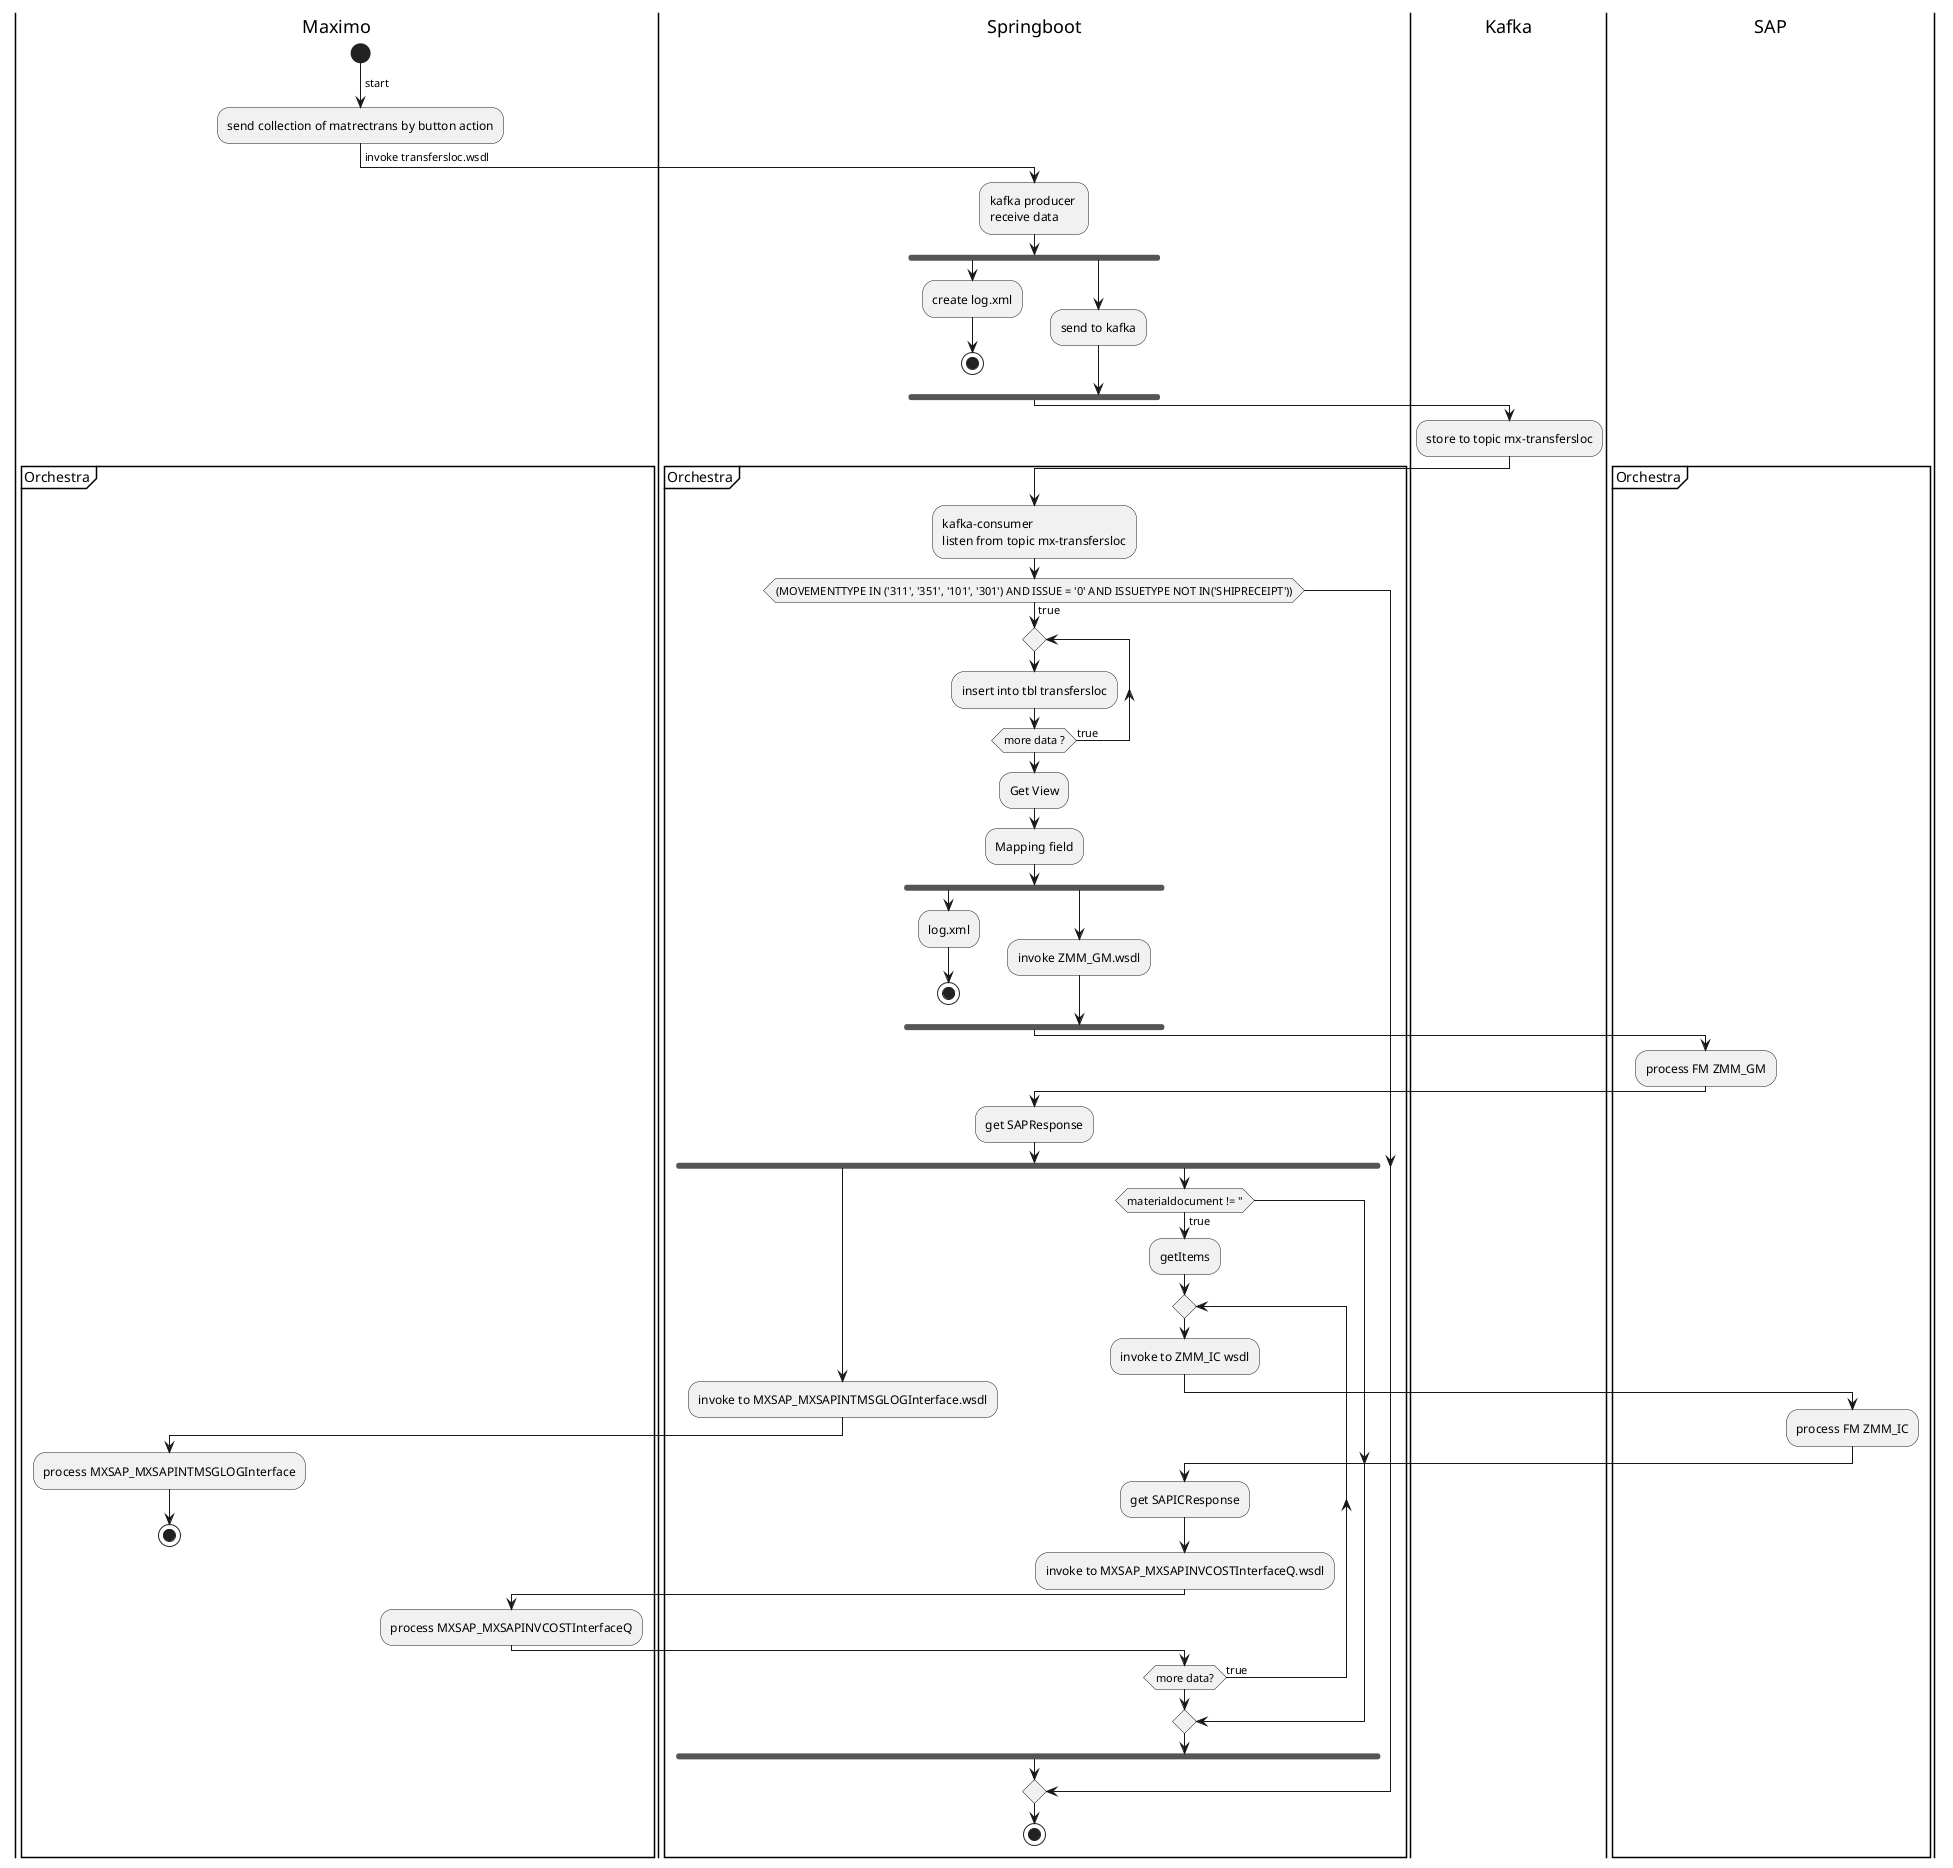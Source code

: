 @startuml
|Maximo|
start
-> start;
:send collection of matrectrans by button action;
|Springboot|
->invoke transfersloc.wsdl;
:kafka producer \nreceive data;
fork
:create log.xml;
stop
fork again
:send to kafka;
end fork;
|Kafka|
:store to topic mx-transfersloc;
|Springboot|
partition Orchestra {
:kafka-consumer \nlisten from topic mx-transfersloc;
if ((MOVEMENTTYPE IN ('311', '351', '101', '301') AND ISSUE = '0' AND ISSUETYPE NOT IN('SHIPRECEIPT'))) then (true)
    repeat
    :insert into tbl transfersloc;
    repeat while (more data ?) is (true)
    :Get View;
    :Mapping field;
    fork
    :log.xml;
    stop
    fork again
    :invoke ZMM_GM.wsdl;
    end fork
    |SAP|
    :process FM ZMM_GM;
    |Springboot|
    :get SAPResponse;
    fork
    |Springboot|    
    :invoke to MXSAP_MXSAPINTMSGLOGInterface.wsdl;
    |Maximo|
    :process MXSAP_MXSAPINTMSGLOGInterface;
    stop
    |Springboot|
    fork again
    if(materialdocument != '') then (true)
        :getItems;
        repeat
        :invoke to ZMM_IC wsdl;
        |SAP|
        :process FM ZMM_IC;
        |Springboot|
        :get SAPICResponse;
        :invoke to MXSAP_MXSAPINVCOSTInterfaceQ.wsdl;
        |Maximo|
        :process MXSAP_MXSAPINVCOSTInterfaceQ;
        |Springboot|
        repeat while(more data?) is (true)
    endif
    end fork    
endif
|Springboot|
stop    
}
@enduml 